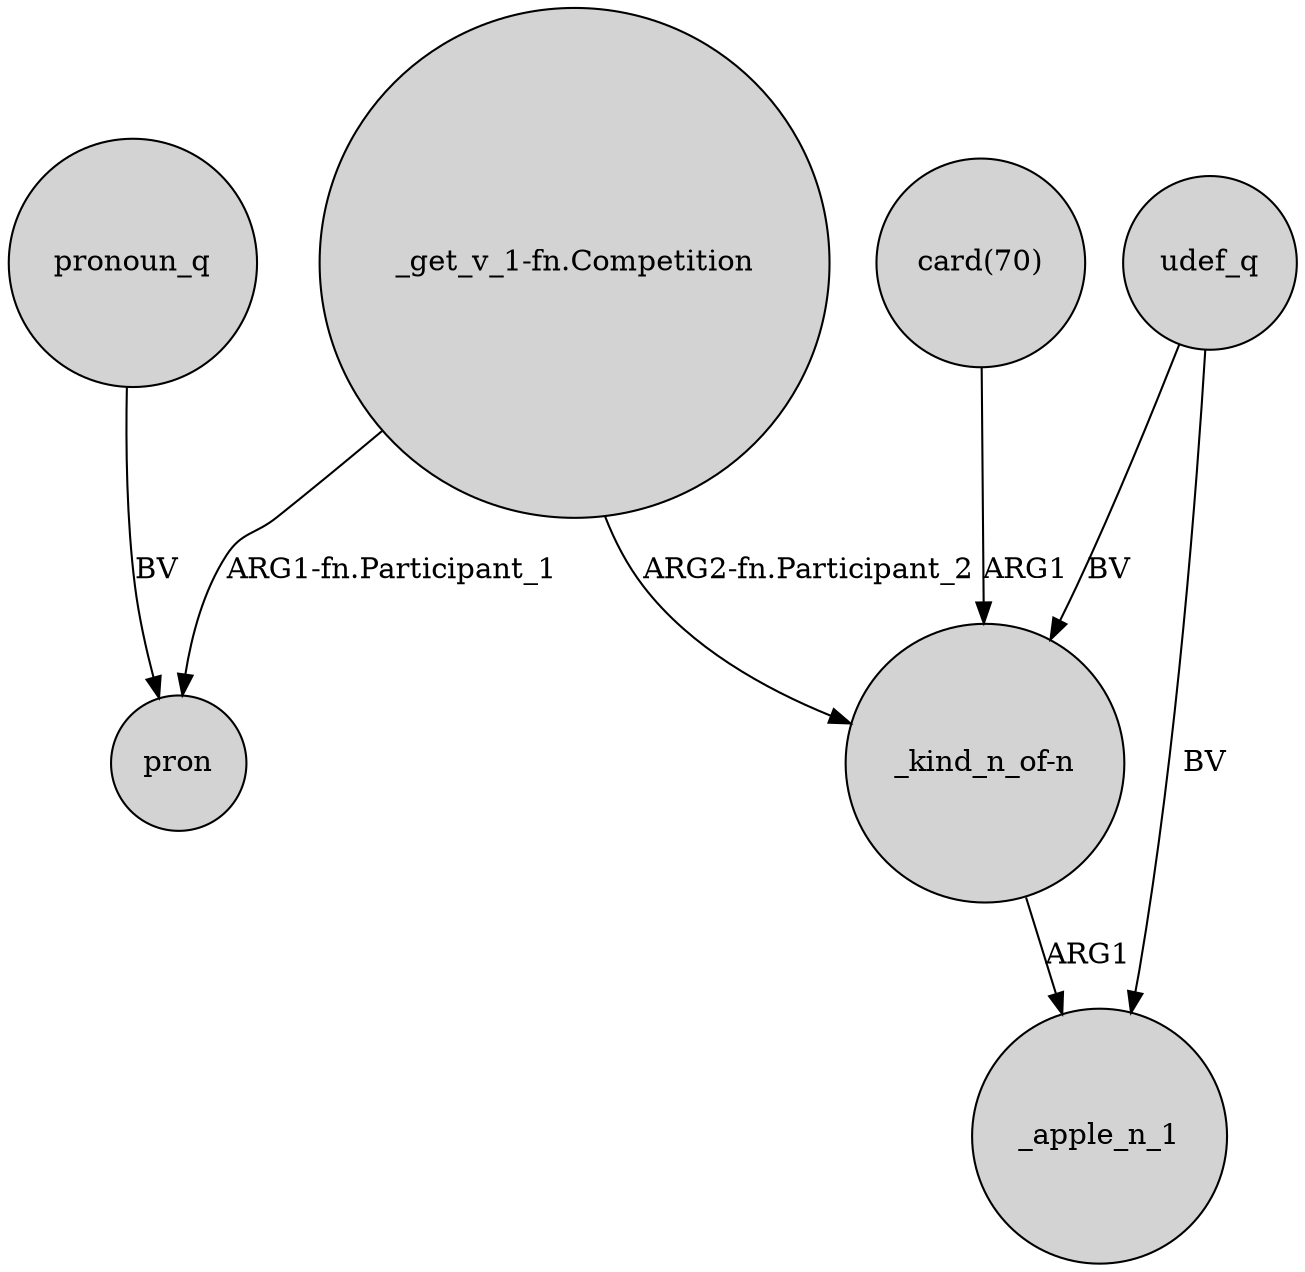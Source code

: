 digraph {
	node [shape=circle style=filled]
	"_get_v_1-fn.Competition" -> pron [label="ARG1-fn.Participant_1"]
	udef_q -> _apple_n_1 [label=BV]
	"_get_v_1-fn.Competition" -> "_kind_n_of-n" [label="ARG2-fn.Participant_2"]
	"_kind_n_of-n" -> _apple_n_1 [label=ARG1]
	udef_q -> "_kind_n_of-n" [label=BV]
	pronoun_q -> pron [label=BV]
	"card(70)" -> "_kind_n_of-n" [label=ARG1]
}
